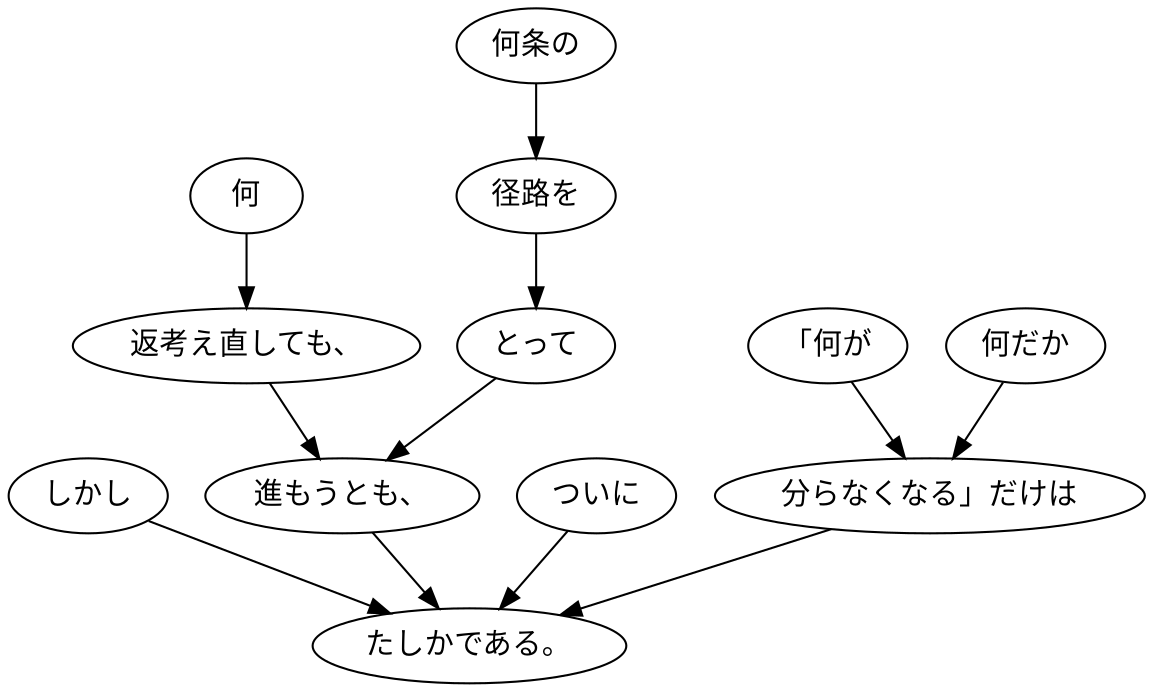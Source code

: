 digraph graph6392 {
	node0 [label="しかし"];
	node1 [label="何"];
	node2 [label="返考え直しても、"];
	node3 [label="何条の"];
	node4 [label="径路を"];
	node5 [label="とって"];
	node6 [label="進もうとも、"];
	node7 [label="ついに"];
	node8 [label="「何が"];
	node9 [label="何だか"];
	node10 [label="分らなくなる」だけは"];
	node11 [label="たしかである。"];
	node0 -> node11;
	node1 -> node2;
	node2 -> node6;
	node3 -> node4;
	node4 -> node5;
	node5 -> node6;
	node6 -> node11;
	node7 -> node11;
	node8 -> node10;
	node9 -> node10;
	node10 -> node11;
}
